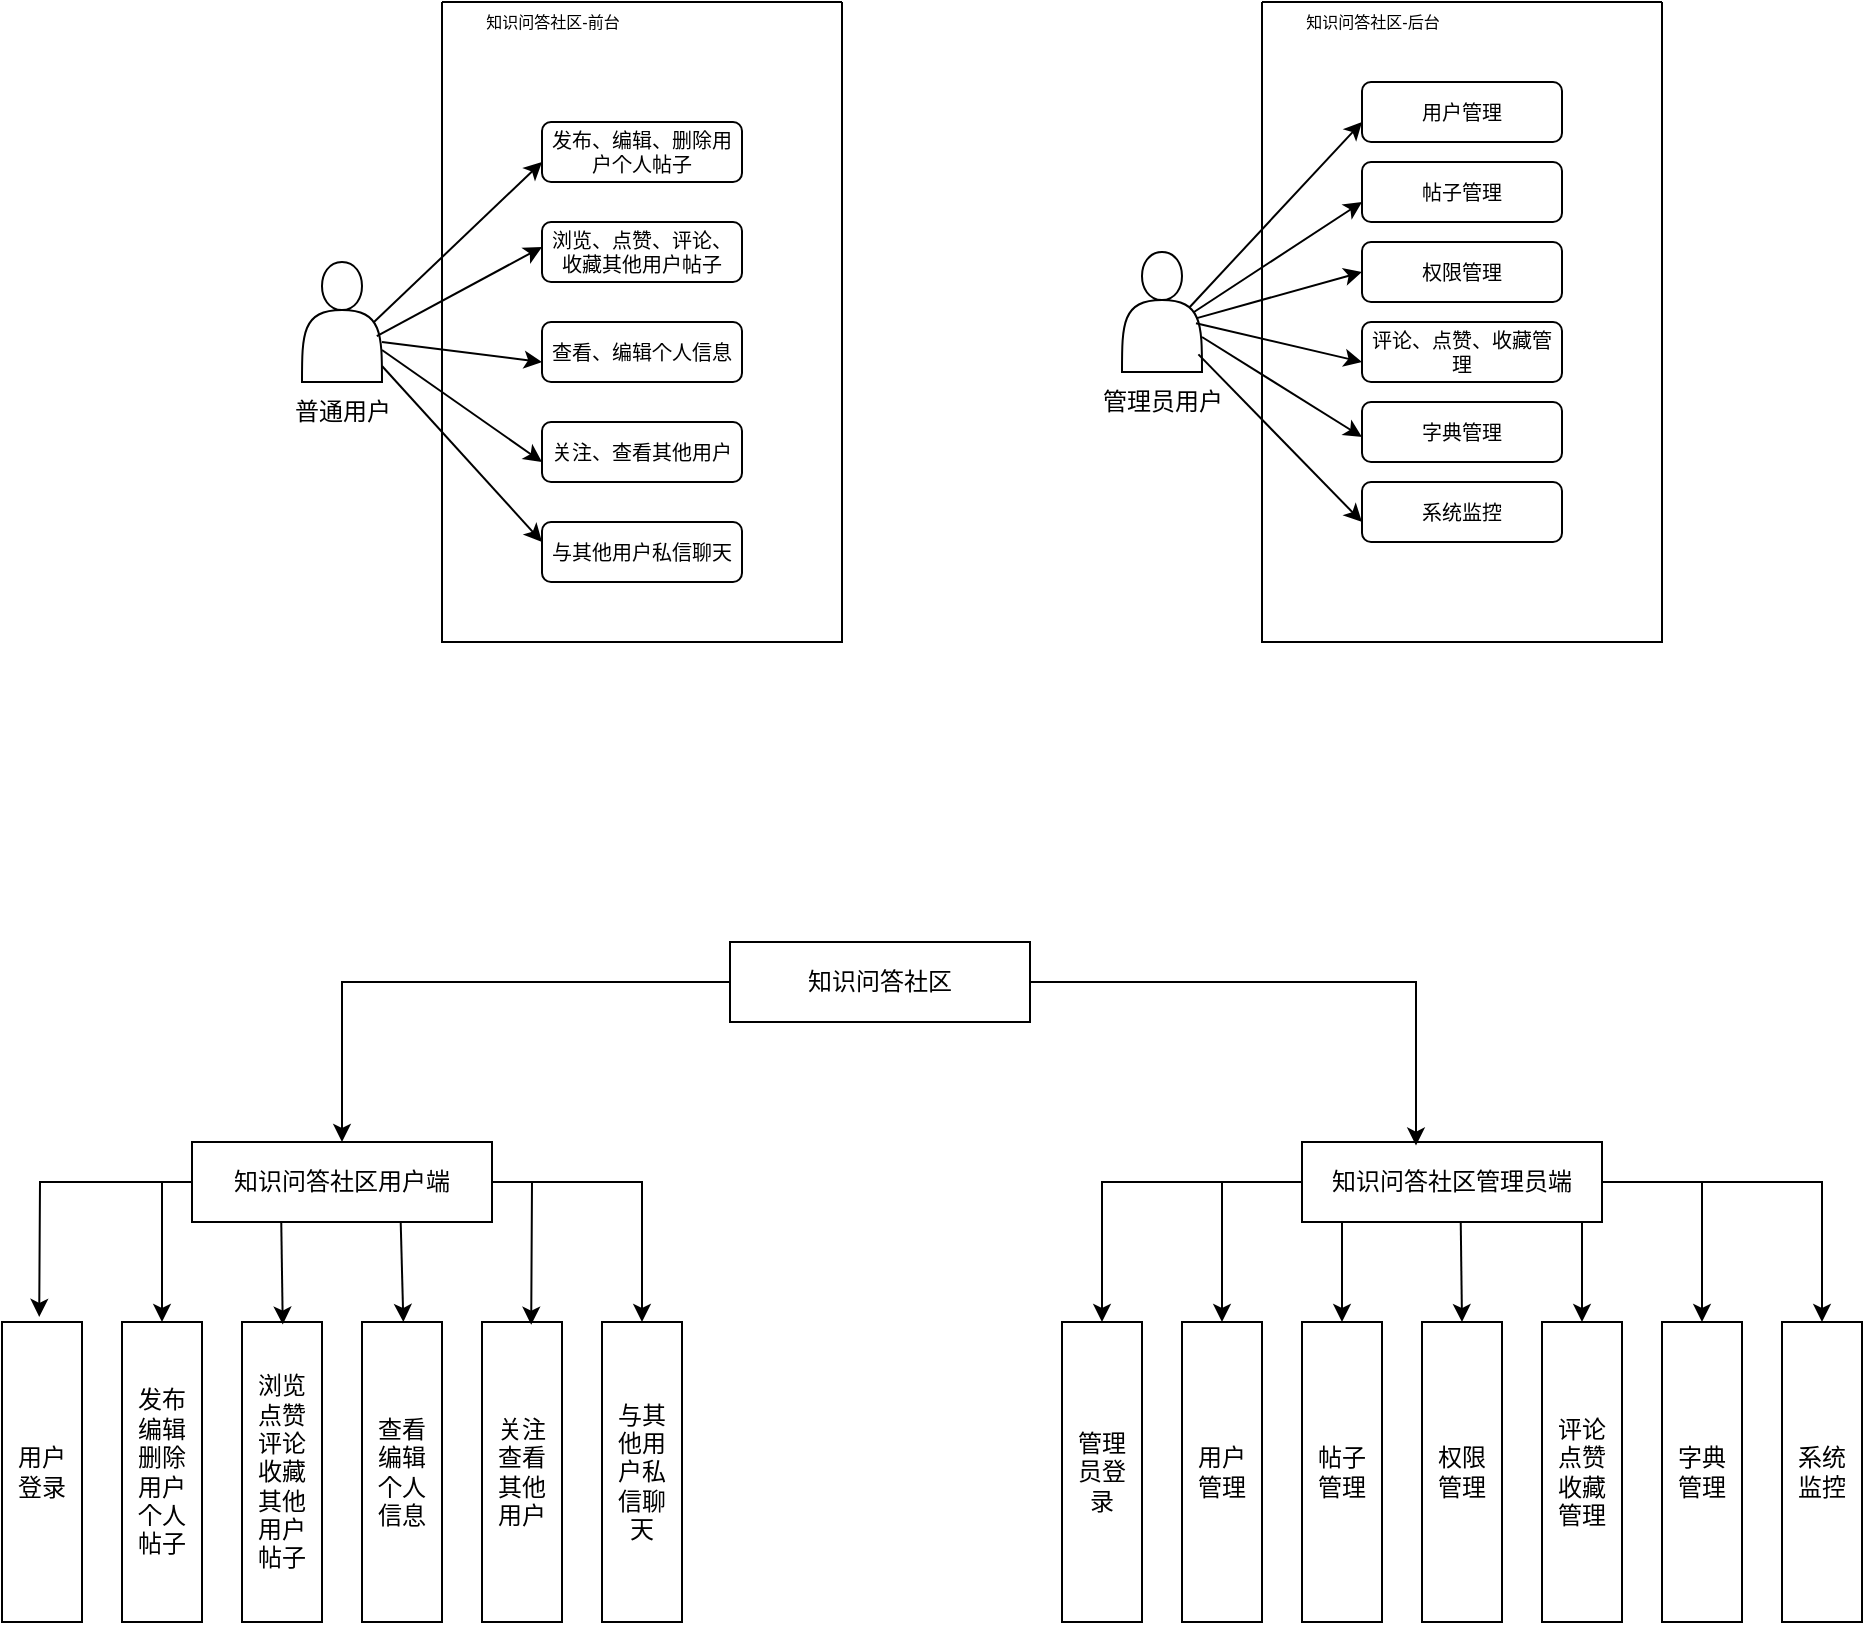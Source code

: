 <mxfile version="22.1.18" type="github">
  <diagram name="第 1 页" id="BvV1U0EicXiyCjJr9YVR">
    <mxGraphModel dx="1079" dy="633" grid="1" gridSize="10" guides="1" tooltips="1" connect="1" arrows="1" fold="1" page="1" pageScale="1" pageWidth="827" pageHeight="1169" math="0" shadow="0">
      <root>
        <mxCell id="0" />
        <mxCell id="1" parent="0" />
        <mxCell id="Ci9BcAehfuN5I9fXSeE--8" value="" style="shape=actor;whiteSpace=wrap;html=1;points=[[0,0.75,0,0,0],[0.1,0.5,0,0,0],[0.25,0.2,0,0,0],[0.25,1,0,0,0],[0.5,0,0,0,0],[0.5,1,0,0,0],[0.75,0.25,0,0,0],[0.75,1,0,0,0],[0.9,0.5,0,0,0],[1,0.75,0,0,0]];movable=1;resizable=1;rotatable=1;deletable=1;editable=1;locked=0;connectable=1;" vertex="1" parent="1">
          <mxGeometry x="200" y="580" width="40" height="60" as="geometry" />
        </mxCell>
        <mxCell id="Ci9BcAehfuN5I9fXSeE--11" value="普通用户" style="text;html=1;align=center;verticalAlign=middle;resizable=0;points=[];autosize=1;strokeColor=none;fillColor=none;" vertex="1" parent="1">
          <mxGeometry x="185" y="640" width="70" height="30" as="geometry" />
        </mxCell>
        <mxCell id="Ci9BcAehfuN5I9fXSeE--12" value="" style="shape=actor;whiteSpace=wrap;html=1;" vertex="1" parent="1">
          <mxGeometry x="610" y="575" width="40" height="60" as="geometry" />
        </mxCell>
        <mxCell id="Ci9BcAehfuN5I9fXSeE--13" value="管理员用户&lt;br&gt;" style="text;html=1;align=center;verticalAlign=middle;resizable=0;points=[];autosize=1;strokeColor=none;fillColor=none;" vertex="1" parent="1">
          <mxGeometry x="590" y="635" width="80" height="30" as="geometry" />
        </mxCell>
        <mxCell id="Ci9BcAehfuN5I9fXSeE--15" value="" style="swimlane;startSize=0;" vertex="1" parent="1">
          <mxGeometry x="270" y="450" width="200" height="320" as="geometry" />
        </mxCell>
        <mxCell id="Ci9BcAehfuN5I9fXSeE--22" value="知识问答社区-前台" style="text;html=1;align=center;verticalAlign=middle;resizable=0;points=[];autosize=1;strokeColor=none;fillColor=none;fontSize=8;" vertex="1" parent="Ci9BcAehfuN5I9fXSeE--15">
          <mxGeometry x="10" width="90" height="20" as="geometry" />
        </mxCell>
        <mxCell id="Ci9BcAehfuN5I9fXSeE--26" value="发布、编辑、删除用户个人帖子" style="rounded=1;whiteSpace=wrap;html=1;fontSize=10;" vertex="1" parent="Ci9BcAehfuN5I9fXSeE--15">
          <mxGeometry x="50" y="60" width="100" height="30" as="geometry" />
        </mxCell>
        <mxCell id="Ci9BcAehfuN5I9fXSeE--27" value="浏览、点赞、评论、收藏其他用户帖子" style="rounded=1;whiteSpace=wrap;html=1;fontSize=10;" vertex="1" parent="Ci9BcAehfuN5I9fXSeE--15">
          <mxGeometry x="50" y="110" width="100" height="30" as="geometry" />
        </mxCell>
        <mxCell id="Ci9BcAehfuN5I9fXSeE--28" value="查看、编辑个人信息" style="rounded=1;whiteSpace=wrap;html=1;fontSize=10;" vertex="1" parent="Ci9BcAehfuN5I9fXSeE--15">
          <mxGeometry x="50" y="160" width="100" height="30" as="geometry" />
        </mxCell>
        <mxCell id="Ci9BcAehfuN5I9fXSeE--32" value="关注、查看其他用户" style="rounded=1;whiteSpace=wrap;html=1;fontSize=10;" vertex="1" parent="Ci9BcAehfuN5I9fXSeE--15">
          <mxGeometry x="50" y="210" width="100" height="30" as="geometry" />
        </mxCell>
        <mxCell id="Ci9BcAehfuN5I9fXSeE--29" value="与其他用户私信聊天" style="rounded=1;whiteSpace=wrap;html=1;fontSize=10;" vertex="1" parent="Ci9BcAehfuN5I9fXSeE--15">
          <mxGeometry x="50" y="260" width="100" height="30" as="geometry" />
        </mxCell>
        <mxCell id="Ci9BcAehfuN5I9fXSeE--45" value="" style="endArrow=classic;html=1;rounded=0;exitX=0.9;exitY=0.5;exitDx=0;exitDy=0;exitPerimeter=0;" edge="1" parent="Ci9BcAehfuN5I9fXSeE--15" source="Ci9BcAehfuN5I9fXSeE--8">
          <mxGeometry width="50" height="50" relative="1" as="geometry">
            <mxPoint x="-34" y="155" as="sourcePoint" />
            <mxPoint x="50" y="80" as="targetPoint" />
          </mxGeometry>
        </mxCell>
        <mxCell id="Ci9BcAehfuN5I9fXSeE--46" value="" style="endArrow=classic;html=1;rounded=0;exitX=0.935;exitY=0.617;exitDx=0;exitDy=0;exitPerimeter=0;" edge="1" parent="Ci9BcAehfuN5I9fXSeE--15" source="Ci9BcAehfuN5I9fXSeE--8">
          <mxGeometry width="50" height="50" relative="1" as="geometry">
            <mxPoint x="-34" y="197.5" as="sourcePoint" />
            <mxPoint x="50" y="122.5" as="targetPoint" />
          </mxGeometry>
        </mxCell>
        <mxCell id="Ci9BcAehfuN5I9fXSeE--49" value="" style="endArrow=classic;html=1;rounded=0;" edge="1" parent="Ci9BcAehfuN5I9fXSeE--15" source="Ci9BcAehfuN5I9fXSeE--8">
          <mxGeometry width="50" height="50" relative="1" as="geometry">
            <mxPoint x="-34" y="345" as="sourcePoint" />
            <mxPoint x="50" y="270" as="targetPoint" />
          </mxGeometry>
        </mxCell>
        <mxCell id="Ci9BcAehfuN5I9fXSeE--48" value="" style="endArrow=classic;html=1;rounded=0;" edge="1" parent="Ci9BcAehfuN5I9fXSeE--15" source="Ci9BcAehfuN5I9fXSeE--8">
          <mxGeometry width="50" height="50" relative="1" as="geometry">
            <mxPoint x="-34" y="305" as="sourcePoint" />
            <mxPoint x="50" y="230" as="targetPoint" />
          </mxGeometry>
        </mxCell>
        <mxCell id="Ci9BcAehfuN5I9fXSeE--47" value="" style="endArrow=classic;html=1;rounded=0;" edge="1" parent="Ci9BcAehfuN5I9fXSeE--15">
          <mxGeometry width="50" height="50" relative="1" as="geometry">
            <mxPoint x="-30" y="170" as="sourcePoint" />
            <mxPoint x="50" y="180" as="targetPoint" />
          </mxGeometry>
        </mxCell>
        <mxCell id="Ci9BcAehfuN5I9fXSeE--21" value="" style="swimlane;startSize=0;" vertex="1" parent="1">
          <mxGeometry x="680" y="450" width="200" height="320" as="geometry" />
        </mxCell>
        <mxCell id="Ci9BcAehfuN5I9fXSeE--33" value="用户管理" style="rounded=1;whiteSpace=wrap;html=1;fontSize=10;" vertex="1" parent="Ci9BcAehfuN5I9fXSeE--21">
          <mxGeometry x="50" y="40" width="100" height="30" as="geometry" />
        </mxCell>
        <mxCell id="Ci9BcAehfuN5I9fXSeE--37" value="帖子管理" style="rounded=1;whiteSpace=wrap;html=1;fontSize=10;" vertex="1" parent="Ci9BcAehfuN5I9fXSeE--21">
          <mxGeometry x="50" y="80" width="100" height="30" as="geometry" />
        </mxCell>
        <mxCell id="Ci9BcAehfuN5I9fXSeE--38" value="权限管理" style="rounded=1;whiteSpace=wrap;html=1;fontSize=10;" vertex="1" parent="Ci9BcAehfuN5I9fXSeE--21">
          <mxGeometry x="50" y="120" width="100" height="30" as="geometry" />
        </mxCell>
        <mxCell id="Ci9BcAehfuN5I9fXSeE--39" value="评论、点赞、收藏管理" style="rounded=1;whiteSpace=wrap;html=1;fontSize=10;" vertex="1" parent="Ci9BcAehfuN5I9fXSeE--21">
          <mxGeometry x="50" y="160" width="100" height="30" as="geometry" />
        </mxCell>
        <mxCell id="Ci9BcAehfuN5I9fXSeE--40" value="字典管理" style="rounded=1;whiteSpace=wrap;html=1;fontSize=10;" vertex="1" parent="Ci9BcAehfuN5I9fXSeE--21">
          <mxGeometry x="50" y="200" width="100" height="30" as="geometry" />
        </mxCell>
        <mxCell id="Ci9BcAehfuN5I9fXSeE--41" value="系统监控" style="rounded=1;whiteSpace=wrap;html=1;fontSize=10;" vertex="1" parent="Ci9BcAehfuN5I9fXSeE--21">
          <mxGeometry x="50" y="240" width="100" height="30" as="geometry" />
        </mxCell>
        <mxCell id="Ci9BcAehfuN5I9fXSeE--23" value="知识问答社区-后台" style="text;html=1;align=center;verticalAlign=middle;resizable=0;points=[];autosize=1;strokeColor=none;fillColor=none;fontSize=8;" vertex="1" parent="Ci9BcAehfuN5I9fXSeE--21">
          <mxGeometry x="10" width="90" height="20" as="geometry" />
        </mxCell>
        <mxCell id="Ci9BcAehfuN5I9fXSeE--50" value="" style="endArrow=classic;html=1;rounded=0;exitX=0.845;exitY=0.46;exitDx=0;exitDy=0;exitPerimeter=0;" edge="1" parent="Ci9BcAehfuN5I9fXSeE--21" source="Ci9BcAehfuN5I9fXSeE--12">
          <mxGeometry width="50" height="50" relative="1" as="geometry">
            <mxPoint x="-34" y="135" as="sourcePoint" />
            <mxPoint x="50" y="60" as="targetPoint" />
          </mxGeometry>
        </mxCell>
        <mxCell id="Ci9BcAehfuN5I9fXSeE--51" value="" style="endArrow=classic;html=1;rounded=0;exitX=0.9;exitY=0.5;exitDx=0;exitDy=0;exitPerimeter=0;" edge="1" parent="Ci9BcAehfuN5I9fXSeE--21" source="Ci9BcAehfuN5I9fXSeE--12">
          <mxGeometry width="50" height="50" relative="1" as="geometry">
            <mxPoint x="-34" y="175" as="sourcePoint" />
            <mxPoint x="50" y="100" as="targetPoint" />
          </mxGeometry>
        </mxCell>
        <mxCell id="Ci9BcAehfuN5I9fXSeE--52" value="" style="endArrow=classic;html=1;rounded=0;exitX=0.925;exitY=0.553;exitDx=0;exitDy=0;exitPerimeter=0;" edge="1" parent="Ci9BcAehfuN5I9fXSeE--21" source="Ci9BcAehfuN5I9fXSeE--12">
          <mxGeometry width="50" height="50" relative="1" as="geometry">
            <mxPoint x="-34" y="210" as="sourcePoint" />
            <mxPoint x="50" y="135" as="targetPoint" />
          </mxGeometry>
        </mxCell>
        <mxCell id="Ci9BcAehfuN5I9fXSeE--53" value="" style="endArrow=classic;html=1;rounded=0;exitX=0.925;exitY=0.593;exitDx=0;exitDy=0;exitPerimeter=0;" edge="1" parent="Ci9BcAehfuN5I9fXSeE--21" source="Ci9BcAehfuN5I9fXSeE--12">
          <mxGeometry width="50" height="50" relative="1" as="geometry">
            <mxPoint x="-34" y="255" as="sourcePoint" />
            <mxPoint x="50" y="180" as="targetPoint" />
          </mxGeometry>
        </mxCell>
        <mxCell id="Ci9BcAehfuN5I9fXSeE--55" value="" style="endArrow=classic;html=1;rounded=0;exitX=0.955;exitY=0.853;exitDx=0;exitDy=0;exitPerimeter=0;" edge="1" parent="Ci9BcAehfuN5I9fXSeE--21" source="Ci9BcAehfuN5I9fXSeE--12">
          <mxGeometry width="50" height="50" relative="1" as="geometry">
            <mxPoint x="-34" y="335" as="sourcePoint" />
            <mxPoint x="50" y="260" as="targetPoint" />
          </mxGeometry>
        </mxCell>
        <mxCell id="Ci9BcAehfuN5I9fXSeE--54" value="" style="endArrow=classic;html=1;rounded=0;" edge="1" parent="Ci9BcAehfuN5I9fXSeE--21" source="Ci9BcAehfuN5I9fXSeE--12">
          <mxGeometry width="50" height="50" relative="1" as="geometry">
            <mxPoint x="-34" y="292.5" as="sourcePoint" />
            <mxPoint x="50" y="217.5" as="targetPoint" />
          </mxGeometry>
        </mxCell>
        <mxCell id="Ci9BcAehfuN5I9fXSeE--42" style="edgeStyle=orthogonalEdgeStyle;rounded=0;orthogonalLoop=1;jettySize=auto;html=1;exitX=0.5;exitY=1;exitDx=0;exitDy=0;" edge="1" parent="1" source="Ci9BcAehfuN5I9fXSeE--21" target="Ci9BcAehfuN5I9fXSeE--21">
          <mxGeometry relative="1" as="geometry" />
        </mxCell>
        <mxCell id="Ci9BcAehfuN5I9fXSeE--61" value="知识问答社区" style="rounded=0;whiteSpace=wrap;html=1;" vertex="1" parent="1">
          <mxGeometry x="414" y="920" width="150" height="40" as="geometry" />
        </mxCell>
        <mxCell id="Ci9BcAehfuN5I9fXSeE--84" style="edgeStyle=none;rounded=0;orthogonalLoop=1;jettySize=auto;html=1;entryX=0.5;entryY=0;entryDx=0;entryDy=0;exitX=0.691;exitY=0.985;exitDx=0;exitDy=0;exitPerimeter=0;" edge="1" parent="1">
          <mxGeometry relative="1" as="geometry">
            <mxPoint x="249.33" y="1059.4" as="sourcePoint" />
            <mxPoint x="250.68" y="1110" as="targetPoint" />
          </mxGeometry>
        </mxCell>
        <mxCell id="Ci9BcAehfuN5I9fXSeE--64" value="知识问答社区用户端" style="rounded=0;whiteSpace=wrap;html=1;" vertex="1" parent="1">
          <mxGeometry x="145" y="1020" width="150" height="40" as="geometry" />
        </mxCell>
        <mxCell id="Ci9BcAehfuN5I9fXSeE--87" style="edgeStyle=none;rounded=0;orthogonalLoop=1;jettySize=auto;html=1;entryX=0.5;entryY=0;entryDx=0;entryDy=0;" edge="1" parent="1" source="Ci9BcAehfuN5I9fXSeE--65" target="Ci9BcAehfuN5I9fXSeE--78">
          <mxGeometry relative="1" as="geometry">
            <Array as="points">
              <mxPoint x="600" y="1040" />
            </Array>
          </mxGeometry>
        </mxCell>
        <mxCell id="Ci9BcAehfuN5I9fXSeE--88" style="edgeStyle=none;rounded=0;orthogonalLoop=1;jettySize=auto;html=1;entryX=0.5;entryY=0;entryDx=0;entryDy=0;" edge="1" parent="1" source="Ci9BcAehfuN5I9fXSeE--65" target="Ci9BcAehfuN5I9fXSeE--71">
          <mxGeometry relative="1" as="geometry">
            <Array as="points">
              <mxPoint x="660" y="1040" />
            </Array>
          </mxGeometry>
        </mxCell>
        <mxCell id="Ci9BcAehfuN5I9fXSeE--90" style="edgeStyle=none;rounded=0;orthogonalLoop=1;jettySize=auto;html=1;entryX=0.5;entryY=0;entryDx=0;entryDy=0;exitX=0.529;exitY=0.965;exitDx=0;exitDy=0;exitPerimeter=0;" edge="1" parent="1" source="Ci9BcAehfuN5I9fXSeE--65" target="Ci9BcAehfuN5I9fXSeE--75">
          <mxGeometry relative="1" as="geometry">
            <Array as="points" />
          </mxGeometry>
        </mxCell>
        <mxCell id="Ci9BcAehfuN5I9fXSeE--91" style="edgeStyle=none;rounded=0;orthogonalLoop=1;jettySize=auto;html=1;entryX=0.5;entryY=0;entryDx=0;entryDy=0;" edge="1" parent="1" source="Ci9BcAehfuN5I9fXSeE--65" target="Ci9BcAehfuN5I9fXSeE--74">
          <mxGeometry relative="1" as="geometry">
            <Array as="points">
              <mxPoint x="840" y="1060" />
            </Array>
          </mxGeometry>
        </mxCell>
        <mxCell id="Ci9BcAehfuN5I9fXSeE--92" style="edgeStyle=none;rounded=0;orthogonalLoop=1;jettySize=auto;html=1;entryX=0.5;entryY=0;entryDx=0;entryDy=0;" edge="1" parent="1" source="Ci9BcAehfuN5I9fXSeE--65" target="Ci9BcAehfuN5I9fXSeE--73">
          <mxGeometry relative="1" as="geometry">
            <Array as="points">
              <mxPoint x="900" y="1040" />
            </Array>
          </mxGeometry>
        </mxCell>
        <mxCell id="Ci9BcAehfuN5I9fXSeE--93" style="edgeStyle=none;rounded=0;orthogonalLoop=1;jettySize=auto;html=1;entryX=0.5;entryY=0;entryDx=0;entryDy=0;" edge="1" parent="1" source="Ci9BcAehfuN5I9fXSeE--65" target="Ci9BcAehfuN5I9fXSeE--77">
          <mxGeometry relative="1" as="geometry">
            <Array as="points">
              <mxPoint x="960" y="1040" />
            </Array>
          </mxGeometry>
        </mxCell>
        <mxCell id="Ci9BcAehfuN5I9fXSeE--65" value="知识问答社区管理员端" style="rounded=0;whiteSpace=wrap;html=1;" vertex="1" parent="1">
          <mxGeometry x="700" y="1020" width="150" height="40" as="geometry" />
        </mxCell>
        <mxCell id="Ci9BcAehfuN5I9fXSeE--66" value="用户&lt;br&gt;登录" style="rounded=0;whiteSpace=wrap;html=1;" vertex="1" parent="1">
          <mxGeometry x="50" y="1110" width="40" height="150" as="geometry" />
        </mxCell>
        <mxCell id="Ci9BcAehfuN5I9fXSeE--67" value="发布&lt;br&gt;编辑&lt;br&gt;删除&lt;br&gt;用户&lt;br&gt;个人&lt;br&gt;帖子" style="rounded=0;whiteSpace=wrap;html=1;" vertex="1" parent="1">
          <mxGeometry x="110" y="1110" width="40" height="150" as="geometry" />
        </mxCell>
        <mxCell id="Ci9BcAehfuN5I9fXSeE--68" value="关注&lt;br&gt;查看&lt;br&gt;其他&lt;br&gt;用户" style="rounded=0;whiteSpace=wrap;html=1;" vertex="1" parent="1">
          <mxGeometry x="290" y="1110" width="40" height="150" as="geometry" />
        </mxCell>
        <mxCell id="Ci9BcAehfuN5I9fXSeE--69" value="查看&lt;br&gt;编辑&lt;br&gt;个人&lt;br&gt;信息" style="rounded=0;whiteSpace=wrap;html=1;" vertex="1" parent="1">
          <mxGeometry x="230" y="1110" width="40" height="150" as="geometry" />
        </mxCell>
        <mxCell id="Ci9BcAehfuN5I9fXSeE--70" value="浏览&lt;br&gt;点赞&lt;br&gt;评论&lt;br&gt;收藏&lt;br&gt;其他&lt;br&gt;用户&lt;br&gt;帖子" style="rounded=0;whiteSpace=wrap;html=1;" vertex="1" parent="1">
          <mxGeometry x="170" y="1110" width="40" height="150" as="geometry" />
        </mxCell>
        <mxCell id="Ci9BcAehfuN5I9fXSeE--71" value="用户&lt;br&gt;管理" style="rounded=0;whiteSpace=wrap;html=1;" vertex="1" parent="1">
          <mxGeometry x="640" y="1110" width="40" height="150" as="geometry" />
        </mxCell>
        <mxCell id="Ci9BcAehfuN5I9fXSeE--72" value="帖子&lt;br&gt;管理" style="rounded=0;whiteSpace=wrap;html=1;" vertex="1" parent="1">
          <mxGeometry x="700" y="1110" width="40" height="150" as="geometry" />
        </mxCell>
        <mxCell id="Ci9BcAehfuN5I9fXSeE--73" value="字典&lt;br&gt;管理" style="rounded=0;whiteSpace=wrap;html=1;" vertex="1" parent="1">
          <mxGeometry x="880" y="1110" width="40" height="150" as="geometry" />
        </mxCell>
        <mxCell id="Ci9BcAehfuN5I9fXSeE--74" value="评论&lt;br&gt;点赞&lt;br&gt;收藏&lt;br&gt;管理" style="rounded=0;whiteSpace=wrap;html=1;" vertex="1" parent="1">
          <mxGeometry x="820" y="1110" width="40" height="150" as="geometry" />
        </mxCell>
        <mxCell id="Ci9BcAehfuN5I9fXSeE--75" value="权限&lt;br&gt;管理" style="rounded=0;whiteSpace=wrap;html=1;" vertex="1" parent="1">
          <mxGeometry x="760" y="1110" width="40" height="150" as="geometry" />
        </mxCell>
        <mxCell id="Ci9BcAehfuN5I9fXSeE--76" value="与其&lt;br&gt;他用&lt;br&gt;户私&lt;br&gt;信聊&lt;br&gt;天" style="rounded=0;whiteSpace=wrap;html=1;" vertex="1" parent="1">
          <mxGeometry x="350" y="1110" width="40" height="150" as="geometry" />
        </mxCell>
        <mxCell id="Ci9BcAehfuN5I9fXSeE--77" value="系统&lt;br&gt;监控" style="rounded=0;whiteSpace=wrap;html=1;" vertex="1" parent="1">
          <mxGeometry x="940" y="1110" width="40" height="150" as="geometry" />
        </mxCell>
        <mxCell id="Ci9BcAehfuN5I9fXSeE--78" value="管理&lt;br&gt;员登&lt;br&gt;录" style="rounded=0;whiteSpace=wrap;html=1;" vertex="1" parent="1">
          <mxGeometry x="580" y="1110" width="40" height="150" as="geometry" />
        </mxCell>
        <mxCell id="Ci9BcAehfuN5I9fXSeE--79" style="edgeStyle=none;rounded=0;orthogonalLoop=1;jettySize=auto;html=1;entryX=0.5;entryY=0;entryDx=0;entryDy=0;exitX=0;exitY=0.5;exitDx=0;exitDy=0;" edge="1" parent="1" source="Ci9BcAehfuN5I9fXSeE--61" target="Ci9BcAehfuN5I9fXSeE--64">
          <mxGeometry relative="1" as="geometry">
            <Array as="points">
              <mxPoint x="220" y="940" />
            </Array>
          </mxGeometry>
        </mxCell>
        <mxCell id="Ci9BcAehfuN5I9fXSeE--80" style="edgeStyle=none;rounded=0;orthogonalLoop=1;jettySize=auto;html=1;entryX=0.38;entryY=0.045;entryDx=0;entryDy=0;entryPerimeter=0;exitX=1;exitY=0.5;exitDx=0;exitDy=0;" edge="1" parent="1" source="Ci9BcAehfuN5I9fXSeE--61" target="Ci9BcAehfuN5I9fXSeE--65">
          <mxGeometry relative="1" as="geometry">
            <mxPoint x="567" y="961" as="sourcePoint" />
            <Array as="points">
              <mxPoint x="757" y="940" />
            </Array>
          </mxGeometry>
        </mxCell>
        <mxCell id="Ci9BcAehfuN5I9fXSeE--81" style="edgeStyle=none;rounded=0;orthogonalLoop=1;jettySize=auto;html=1;entryX=0.465;entryY=-0.017;entryDx=0;entryDy=0;entryPerimeter=0;" edge="1" parent="1" source="Ci9BcAehfuN5I9fXSeE--64" target="Ci9BcAehfuN5I9fXSeE--66">
          <mxGeometry relative="1" as="geometry">
            <Array as="points">
              <mxPoint x="69" y="1040" />
            </Array>
          </mxGeometry>
        </mxCell>
        <mxCell id="Ci9BcAehfuN5I9fXSeE--82" style="edgeStyle=none;rounded=0;orthogonalLoop=1;jettySize=auto;html=1;entryX=0.5;entryY=0;entryDx=0;entryDy=0;exitX=0;exitY=0.5;exitDx=0;exitDy=0;" edge="1" parent="1" source="Ci9BcAehfuN5I9fXSeE--64" target="Ci9BcAehfuN5I9fXSeE--67">
          <mxGeometry relative="1" as="geometry">
            <mxPoint x="220" y="1060" as="sourcePoint" />
            <Array as="points">
              <mxPoint x="130" y="1040" />
            </Array>
          </mxGeometry>
        </mxCell>
        <mxCell id="Ci9BcAehfuN5I9fXSeE--83" style="edgeStyle=none;rounded=0;orthogonalLoop=1;jettySize=auto;html=1;entryX=0.425;entryY=0.015;entryDx=0;entryDy=0;entryPerimeter=0;exitX=0.275;exitY=1.025;exitDx=0;exitDy=0;exitPerimeter=0;" edge="1" parent="1">
          <mxGeometry relative="1" as="geometry">
            <mxPoint x="189.63" y="1060" as="sourcePoint" />
            <mxPoint x="190.38" y="1111.25" as="targetPoint" />
          </mxGeometry>
        </mxCell>
        <mxCell id="Ci9BcAehfuN5I9fXSeE--85" style="edgeStyle=none;rounded=0;orthogonalLoop=1;jettySize=auto;html=1;entryX=0.615;entryY=0.009;entryDx=0;entryDy=0;entryPerimeter=0;exitX=1;exitY=0.5;exitDx=0;exitDy=0;" edge="1" parent="1" source="Ci9BcAehfuN5I9fXSeE--64" target="Ci9BcAehfuN5I9fXSeE--68">
          <mxGeometry relative="1" as="geometry">
            <Array as="points">
              <mxPoint x="315" y="1040" />
            </Array>
          </mxGeometry>
        </mxCell>
        <mxCell id="Ci9BcAehfuN5I9fXSeE--86" style="edgeStyle=none;rounded=0;orthogonalLoop=1;jettySize=auto;html=1;entryX=0.5;entryY=0;entryDx=0;entryDy=0;" edge="1" parent="1" target="Ci9BcAehfuN5I9fXSeE--76">
          <mxGeometry relative="1" as="geometry">
            <mxPoint x="300" y="1040" as="sourcePoint" />
            <Array as="points">
              <mxPoint x="370" y="1040" />
            </Array>
          </mxGeometry>
        </mxCell>
        <mxCell id="Ci9BcAehfuN5I9fXSeE--89" style="edgeStyle=none;rounded=0;orthogonalLoop=1;jettySize=auto;html=1;entryX=0.5;entryY=0;entryDx=0;entryDy=0;" edge="1" parent="1" source="Ci9BcAehfuN5I9fXSeE--65" target="Ci9BcAehfuN5I9fXSeE--72">
          <mxGeometry relative="1" as="geometry">
            <Array as="points">
              <mxPoint x="720" y="1060" />
            </Array>
          </mxGeometry>
        </mxCell>
      </root>
    </mxGraphModel>
  </diagram>
</mxfile>
